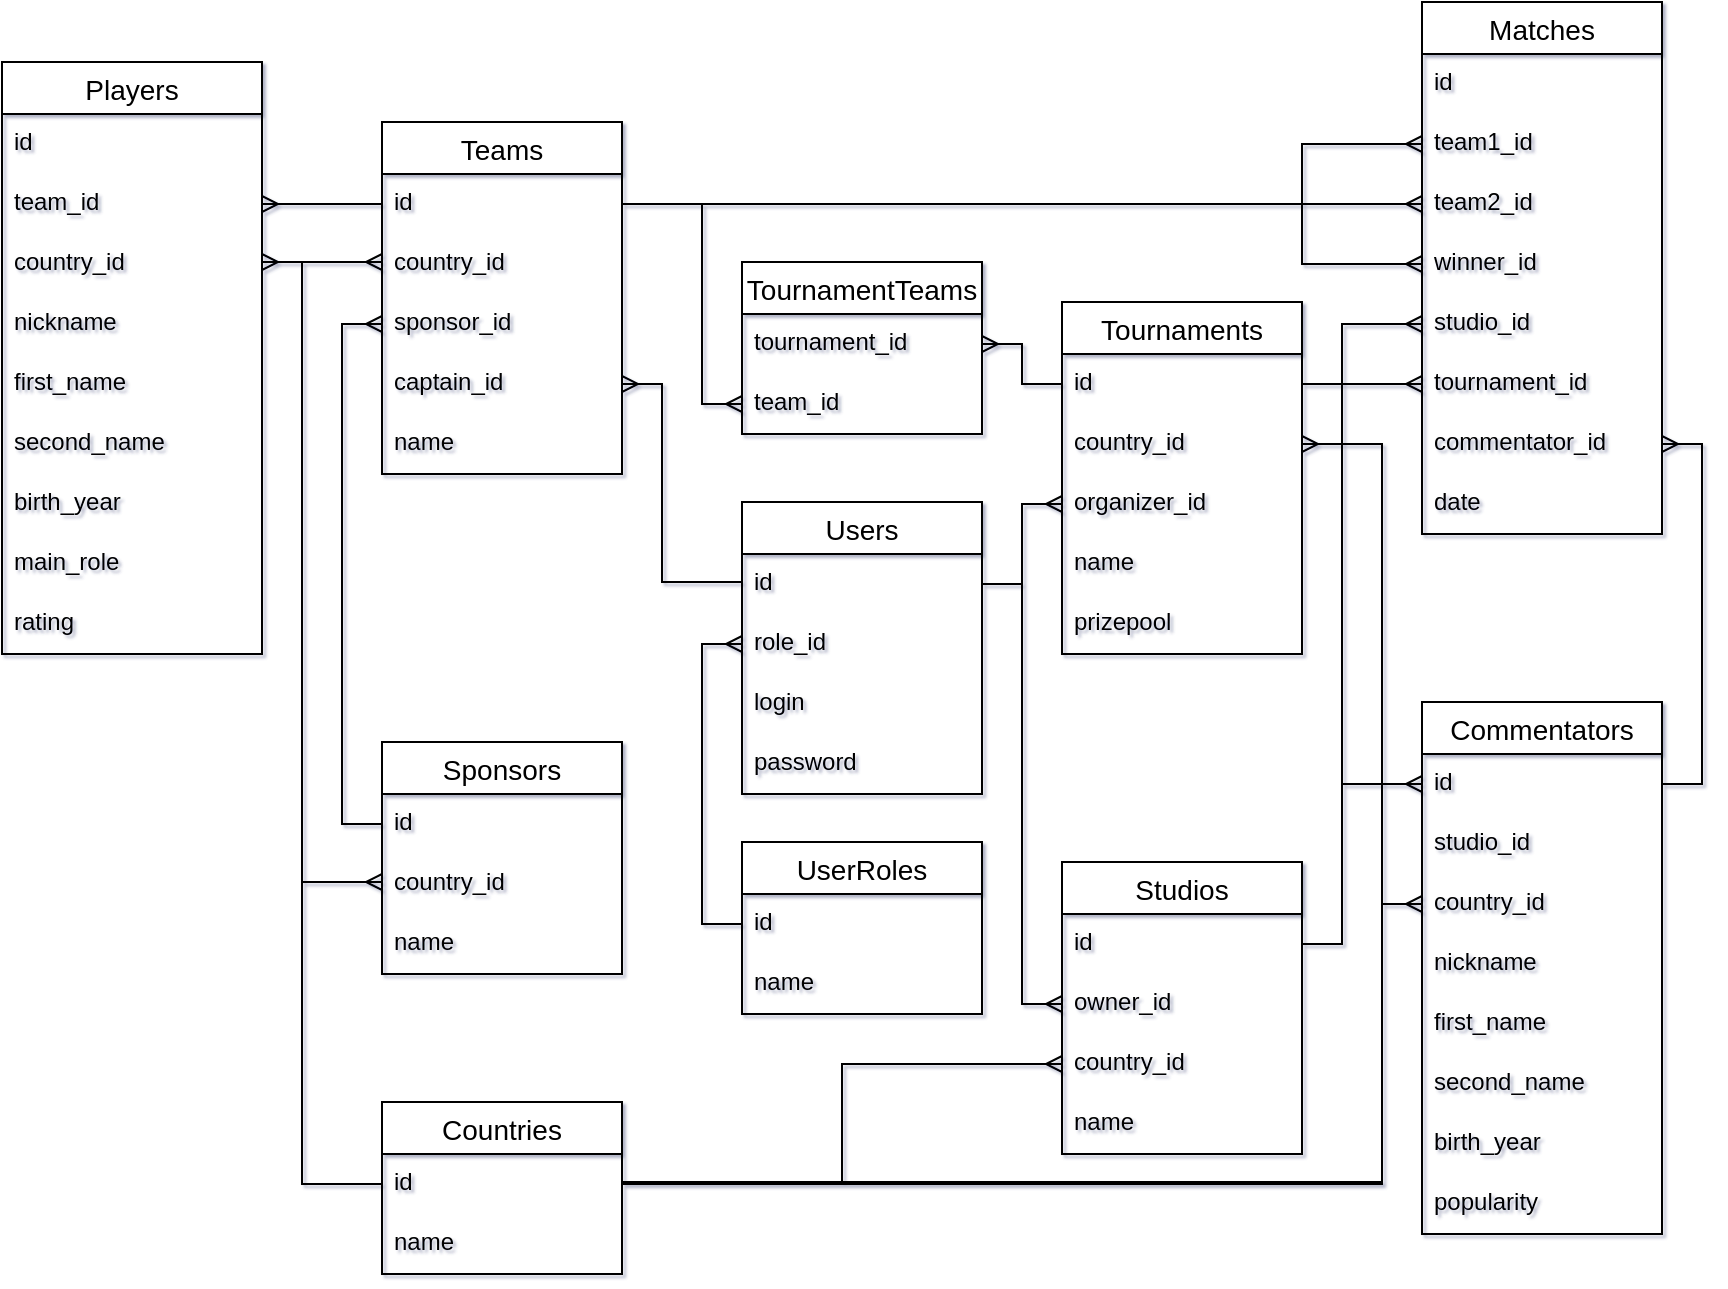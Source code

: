 <mxfile version="18.1.2"><diagram id="zjkPYd_vIy5yPjEXHrSp" name="Страница 1"><mxGraphModel dx="1981" dy="752" grid="1" gridSize="10" guides="1" tooltips="1" connect="1" arrows="1" fold="1" page="1" pageScale="1" pageWidth="827" pageHeight="1169" math="0" shadow="1"><root><mxCell id="0"/><mxCell id="1" parent="0"/><mxCell id="rYsXOxJ7zZTHQz7jz_TV-1" value="Players" style="swimlane;fontStyle=0;childLayout=stackLayout;horizontal=1;startSize=26;horizontalStack=0;resizeParent=1;resizeParentMax=0;resizeLast=0;collapsible=1;marginBottom=0;align=center;fontSize=14;" parent="1" vertex="1"><mxGeometry x="-650" y="240" width="130" height="296" as="geometry"/></mxCell><mxCell id="rYsXOxJ7zZTHQz7jz_TV-2" value="id" style="text;strokeColor=none;fillColor=none;spacingLeft=4;spacingRight=4;overflow=hidden;rotatable=0;points=[[0,0.5],[1,0.5]];portConstraint=eastwest;fontSize=12;" parent="rYsXOxJ7zZTHQz7jz_TV-1" vertex="1"><mxGeometry y="26" width="130" height="30" as="geometry"/></mxCell><mxCell id="rYsXOxJ7zZTHQz7jz_TV-3" value="team_id" style="text;strokeColor=none;fillColor=none;spacingLeft=4;spacingRight=4;overflow=hidden;rotatable=0;points=[[0,0.5],[1,0.5]];portConstraint=eastwest;fontSize=12;" parent="rYsXOxJ7zZTHQz7jz_TV-1" vertex="1"><mxGeometry y="56" width="130" height="30" as="geometry"/></mxCell><mxCell id="rYsXOxJ7zZTHQz7jz_TV-4" value="country_id" style="text;strokeColor=none;fillColor=none;spacingLeft=4;spacingRight=4;overflow=hidden;rotatable=0;points=[[0,0.5],[1,0.5]];portConstraint=eastwest;fontSize=12;" parent="rYsXOxJ7zZTHQz7jz_TV-1" vertex="1"><mxGeometry y="86" width="130" height="30" as="geometry"/></mxCell><mxCell id="rYsXOxJ7zZTHQz7jz_TV-5" value="nickname" style="text;strokeColor=none;fillColor=none;spacingLeft=4;spacingRight=4;overflow=hidden;rotatable=0;points=[[0,0.5],[1,0.5]];portConstraint=eastwest;fontSize=12;" parent="rYsXOxJ7zZTHQz7jz_TV-1" vertex="1"><mxGeometry y="116" width="130" height="30" as="geometry"/></mxCell><mxCell id="rYsXOxJ7zZTHQz7jz_TV-6" value="first_name" style="text;strokeColor=none;fillColor=none;spacingLeft=4;spacingRight=4;overflow=hidden;rotatable=0;points=[[0,0.5],[1,0.5]];portConstraint=eastwest;fontSize=12;" parent="rYsXOxJ7zZTHQz7jz_TV-1" vertex="1"><mxGeometry y="146" width="130" height="30" as="geometry"/></mxCell><mxCell id="rYsXOxJ7zZTHQz7jz_TV-7" value="second_name" style="text;strokeColor=none;fillColor=none;spacingLeft=4;spacingRight=4;overflow=hidden;rotatable=0;points=[[0,0.5],[1,0.5]];portConstraint=eastwest;fontSize=12;" parent="rYsXOxJ7zZTHQz7jz_TV-1" vertex="1"><mxGeometry y="176" width="130" height="30" as="geometry"/></mxCell><mxCell id="rYsXOxJ7zZTHQz7jz_TV-8" value="birth_year" style="text;strokeColor=none;fillColor=none;spacingLeft=4;spacingRight=4;overflow=hidden;rotatable=0;points=[[0,0.5],[1,0.5]];portConstraint=eastwest;fontSize=12;" parent="rYsXOxJ7zZTHQz7jz_TV-1" vertex="1"><mxGeometry y="206" width="130" height="30" as="geometry"/></mxCell><mxCell id="rYsXOxJ7zZTHQz7jz_TV-12" value="main_role" style="text;strokeColor=none;fillColor=none;spacingLeft=4;spacingRight=4;overflow=hidden;rotatable=0;points=[[0,0.5],[1,0.5]];portConstraint=eastwest;fontSize=12;" parent="rYsXOxJ7zZTHQz7jz_TV-1" vertex="1"><mxGeometry y="236" width="130" height="30" as="geometry"/></mxCell><mxCell id="rYsXOxJ7zZTHQz7jz_TV-13" value="rating" style="text;strokeColor=none;fillColor=none;spacingLeft=4;spacingRight=4;overflow=hidden;rotatable=0;points=[[0,0.5],[1,0.5]];portConstraint=eastwest;fontSize=12;" parent="rYsXOxJ7zZTHQz7jz_TV-1" vertex="1"><mxGeometry y="266" width="130" height="30" as="geometry"/></mxCell><mxCell id="rYsXOxJ7zZTHQz7jz_TV-14" value="Teams" style="swimlane;fontStyle=0;childLayout=stackLayout;horizontal=1;startSize=26;horizontalStack=0;resizeParent=1;resizeParentMax=0;resizeLast=0;collapsible=1;marginBottom=0;align=center;fontSize=14;" parent="1" vertex="1"><mxGeometry x="-460" y="270" width="120" height="176" as="geometry"/></mxCell><mxCell id="rYsXOxJ7zZTHQz7jz_TV-15" value="id" style="text;strokeColor=none;fillColor=none;spacingLeft=4;spacingRight=4;overflow=hidden;rotatable=0;points=[[0,0.5],[1,0.5]];portConstraint=eastwest;fontSize=12;" parent="rYsXOxJ7zZTHQz7jz_TV-14" vertex="1"><mxGeometry y="26" width="120" height="30" as="geometry"/></mxCell><mxCell id="rYsXOxJ7zZTHQz7jz_TV-16" value="country_id" style="text;strokeColor=none;fillColor=none;spacingLeft=4;spacingRight=4;overflow=hidden;rotatable=0;points=[[0,0.5],[1,0.5]];portConstraint=eastwest;fontSize=12;" parent="rYsXOxJ7zZTHQz7jz_TV-14" vertex="1"><mxGeometry y="56" width="120" height="30" as="geometry"/></mxCell><mxCell id="rYsXOxJ7zZTHQz7jz_TV-17" value="sponsor_id" style="text;strokeColor=none;fillColor=none;spacingLeft=4;spacingRight=4;overflow=hidden;rotatable=0;points=[[0,0.5],[1,0.5]];portConstraint=eastwest;fontSize=12;" parent="rYsXOxJ7zZTHQz7jz_TV-14" vertex="1"><mxGeometry y="86" width="120" height="30" as="geometry"/></mxCell><mxCell id="stjNwjxxH4SJkFHcWxsC-80" value="captain_id" style="text;strokeColor=none;fillColor=none;spacingLeft=4;spacingRight=4;overflow=hidden;rotatable=0;points=[[0,0.5],[1,0.5]];portConstraint=eastwest;fontSize=12;" parent="rYsXOxJ7zZTHQz7jz_TV-14" vertex="1"><mxGeometry y="116" width="120" height="30" as="geometry"/></mxCell><mxCell id="rYsXOxJ7zZTHQz7jz_TV-18" value="name" style="text;strokeColor=none;fillColor=none;spacingLeft=4;spacingRight=4;overflow=hidden;rotatable=0;points=[[0,0.5],[1,0.5]];portConstraint=eastwest;fontSize=12;" parent="rYsXOxJ7zZTHQz7jz_TV-14" vertex="1"><mxGeometry y="146" width="120" height="30" as="geometry"/></mxCell><mxCell id="rYsXOxJ7zZTHQz7jz_TV-25" style="edgeStyle=orthogonalEdgeStyle;rounded=0;orthogonalLoop=1;jettySize=auto;html=1;startArrow=none;startFill=0;endArrow=ERmany;endFill=0;exitX=0;exitY=0.5;exitDx=0;exitDy=0;" parent="1" source="rYsXOxJ7zZTHQz7jz_TV-15" target="rYsXOxJ7zZTHQz7jz_TV-3" edge="1"><mxGeometry relative="1" as="geometry"><mxPoint x="-670" y="60" as="sourcePoint"/><mxPoint x="-560" y="320" as="targetPoint"/><Array as="points"><mxPoint x="-520" y="311"/><mxPoint x="-520" y="311"/></Array></mxGeometry></mxCell><mxCell id="rYsXOxJ7zZTHQz7jz_TV-36" value="Sponsors" style="swimlane;fontStyle=0;childLayout=stackLayout;horizontal=1;startSize=26;horizontalStack=0;resizeParent=1;resizeParentMax=0;resizeLast=0;collapsible=1;marginBottom=0;align=center;fontSize=14;" parent="1" vertex="1"><mxGeometry x="-460" y="580" width="120" height="116" as="geometry"/></mxCell><mxCell id="rYsXOxJ7zZTHQz7jz_TV-37" value="id" style="text;strokeColor=none;fillColor=none;spacingLeft=4;spacingRight=4;overflow=hidden;rotatable=0;points=[[0,0.5],[1,0.5]];portConstraint=eastwest;fontSize=12;" parent="rYsXOxJ7zZTHQz7jz_TV-36" vertex="1"><mxGeometry y="26" width="120" height="30" as="geometry"/></mxCell><mxCell id="rYsXOxJ7zZTHQz7jz_TV-38" value="country_id" style="text;strokeColor=none;fillColor=none;spacingLeft=4;spacingRight=4;overflow=hidden;rotatable=0;points=[[0,0.5],[1,0.5]];portConstraint=eastwest;fontSize=12;" parent="rYsXOxJ7zZTHQz7jz_TV-36" vertex="1"><mxGeometry y="56" width="120" height="30" as="geometry"/></mxCell><mxCell id="rYsXOxJ7zZTHQz7jz_TV-46" value="name" style="text;strokeColor=none;fillColor=none;spacingLeft=4;spacingRight=4;overflow=hidden;rotatable=0;points=[[0,0.5],[1,0.5]];portConstraint=eastwest;fontSize=12;" parent="rYsXOxJ7zZTHQz7jz_TV-36" vertex="1"><mxGeometry y="86" width="120" height="30" as="geometry"/></mxCell><mxCell id="rYsXOxJ7zZTHQz7jz_TV-47" style="edgeStyle=orthogonalEdgeStyle;rounded=0;orthogonalLoop=1;jettySize=auto;html=1;startArrow=none;startFill=0;endArrow=ERmany;endFill=0;" parent="1" source="rYsXOxJ7zZTHQz7jz_TV-37" target="rYsXOxJ7zZTHQz7jz_TV-17" edge="1"><mxGeometry relative="1" as="geometry"><mxPoint x="-460" y="520.0" as="sourcePoint"/><mxPoint x="-620" y="520.0" as="targetPoint"/><Array as="points"><mxPoint x="-480" y="621"/><mxPoint x="-480" y="371"/></Array></mxGeometry></mxCell><mxCell id="rYsXOxJ7zZTHQz7jz_TV-48" value="Countries" style="swimlane;fontStyle=0;childLayout=stackLayout;horizontal=1;startSize=26;horizontalStack=0;resizeParent=1;resizeParentMax=0;resizeLast=0;collapsible=1;marginBottom=0;align=center;fontSize=14;" parent="1" vertex="1"><mxGeometry x="-460" y="760" width="120" height="86" as="geometry"/></mxCell><mxCell id="rYsXOxJ7zZTHQz7jz_TV-49" value="id" style="text;strokeColor=none;fillColor=none;spacingLeft=4;spacingRight=4;overflow=hidden;rotatable=0;points=[[0,0.5],[1,0.5]];portConstraint=eastwest;fontSize=12;" parent="rYsXOxJ7zZTHQz7jz_TV-48" vertex="1"><mxGeometry y="26" width="120" height="30" as="geometry"/></mxCell><mxCell id="rYsXOxJ7zZTHQz7jz_TV-51" value="name" style="text;strokeColor=none;fillColor=none;spacingLeft=4;spacingRight=4;overflow=hidden;rotatable=0;points=[[0,0.5],[1,0.5]];portConstraint=eastwest;fontSize=12;" parent="rYsXOxJ7zZTHQz7jz_TV-48" vertex="1"><mxGeometry y="56" width="120" height="30" as="geometry"/></mxCell><mxCell id="rYsXOxJ7zZTHQz7jz_TV-52" style="edgeStyle=orthogonalEdgeStyle;rounded=0;orthogonalLoop=1;jettySize=auto;html=1;startArrow=none;startFill=0;endArrow=ERmany;endFill=0;exitX=0;exitY=0.5;exitDx=0;exitDy=0;" parent="1" source="rYsXOxJ7zZTHQz7jz_TV-49" target="rYsXOxJ7zZTHQz7jz_TV-4" edge="1"><mxGeometry relative="1" as="geometry"><mxPoint x="-687" y="760.0" as="sourcePoint"/><mxPoint x="-847" y="760.0" as="targetPoint"/><Array as="points"><mxPoint x="-500" y="801"/><mxPoint x="-500" y="340"/></Array></mxGeometry></mxCell><mxCell id="rYsXOxJ7zZTHQz7jz_TV-54" style="edgeStyle=orthogonalEdgeStyle;rounded=0;orthogonalLoop=1;jettySize=auto;html=1;startArrow=none;startFill=0;endArrow=ERmany;endFill=0;" parent="1" source="rYsXOxJ7zZTHQz7jz_TV-49" target="rYsXOxJ7zZTHQz7jz_TV-38" edge="1"><mxGeometry relative="1" as="geometry"><mxPoint x="-590" y="850" as="sourcePoint"/><mxPoint x="-620" y="331.0" as="targetPoint"/><Array as="points"><mxPoint x="-500" y="801"/><mxPoint x="-500" y="650"/></Array></mxGeometry></mxCell><mxCell id="rYsXOxJ7zZTHQz7jz_TV-55" style="edgeStyle=orthogonalEdgeStyle;rounded=0;orthogonalLoop=1;jettySize=auto;html=1;startArrow=none;startFill=0;endArrow=ERmany;endFill=0;" parent="1" source="rYsXOxJ7zZTHQz7jz_TV-49" target="rYsXOxJ7zZTHQz7jz_TV-16" edge="1"><mxGeometry relative="1" as="geometry"><mxPoint x="-590" y="850" as="sourcePoint"/><mxPoint x="-610" y="341.0" as="targetPoint"/><Array as="points"><mxPoint x="-500" y="801"/><mxPoint x="-500" y="340"/></Array></mxGeometry></mxCell><mxCell id="rYsXOxJ7zZTHQz7jz_TV-56" value="Studios" style="swimlane;fontStyle=0;childLayout=stackLayout;horizontal=1;startSize=26;horizontalStack=0;resizeParent=1;resizeParentMax=0;resizeLast=0;collapsible=1;marginBottom=0;align=center;fontSize=14;" parent="1" vertex="1"><mxGeometry x="-120" y="640" width="120" height="146" as="geometry"/></mxCell><mxCell id="rYsXOxJ7zZTHQz7jz_TV-57" value="id" style="text;strokeColor=none;fillColor=none;spacingLeft=4;spacingRight=4;overflow=hidden;rotatable=0;points=[[0,0.5],[1,0.5]];portConstraint=eastwest;fontSize=12;" parent="rYsXOxJ7zZTHQz7jz_TV-56" vertex="1"><mxGeometry y="26" width="120" height="30" as="geometry"/></mxCell><mxCell id="stjNwjxxH4SJkFHcWxsC-79" value="owner_id" style="text;strokeColor=none;fillColor=none;spacingLeft=4;spacingRight=4;overflow=hidden;rotatable=0;points=[[0,0.5],[1,0.5]];portConstraint=eastwest;fontSize=12;" parent="rYsXOxJ7zZTHQz7jz_TV-56" vertex="1"><mxGeometry y="56" width="120" height="30" as="geometry"/></mxCell><mxCell id="rYsXOxJ7zZTHQz7jz_TV-58" value="country_id" style="text;strokeColor=none;fillColor=none;spacingLeft=4;spacingRight=4;overflow=hidden;rotatable=0;points=[[0,0.5],[1,0.5]];portConstraint=eastwest;fontSize=12;" parent="rYsXOxJ7zZTHQz7jz_TV-56" vertex="1"><mxGeometry y="86" width="120" height="30" as="geometry"/></mxCell><mxCell id="rYsXOxJ7zZTHQz7jz_TV-60" value="name" style="text;strokeColor=none;fillColor=none;spacingLeft=4;spacingRight=4;overflow=hidden;rotatable=0;points=[[0,0.5],[1,0.5]];portConstraint=eastwest;fontSize=12;" parent="rYsXOxJ7zZTHQz7jz_TV-56" vertex="1"><mxGeometry y="116" width="120" height="30" as="geometry"/></mxCell><mxCell id="rYsXOxJ7zZTHQz7jz_TV-61" style="edgeStyle=orthogonalEdgeStyle;rounded=0;orthogonalLoop=1;jettySize=auto;html=1;startArrow=none;startFill=0;endArrow=ERmany;endFill=0;" parent="1" source="rYsXOxJ7zZTHQz7jz_TV-49" target="rYsXOxJ7zZTHQz7jz_TV-58" edge="1"><mxGeometry relative="1" as="geometry"><mxPoint x="20" y="740" as="sourcePoint"/><mxPoint x="-140" y="740" as="targetPoint"/><Array as="points"><mxPoint x="-230" y="800"/><mxPoint x="-230" y="741"/></Array></mxGeometry></mxCell><mxCell id="rYsXOxJ7zZTHQz7jz_TV-62" value="Commentators" style="swimlane;fontStyle=0;childLayout=stackLayout;horizontal=1;startSize=26;horizontalStack=0;resizeParent=1;resizeParentMax=0;resizeLast=0;collapsible=1;marginBottom=0;align=center;fontSize=14;" parent="1" vertex="1"><mxGeometry x="60" y="560" width="120" height="266" as="geometry"/></mxCell><mxCell id="rYsXOxJ7zZTHQz7jz_TV-63" value="id" style="text;strokeColor=none;fillColor=none;spacingLeft=4;spacingRight=4;overflow=hidden;rotatable=0;points=[[0,0.5],[1,0.5]];portConstraint=eastwest;fontSize=12;" parent="rYsXOxJ7zZTHQz7jz_TV-62" vertex="1"><mxGeometry y="26" width="120" height="30" as="geometry"/></mxCell><mxCell id="rYsXOxJ7zZTHQz7jz_TV-64" value="studio_id" style="text;strokeColor=none;fillColor=none;spacingLeft=4;spacingRight=4;overflow=hidden;rotatable=0;points=[[0,0.5],[1,0.5]];portConstraint=eastwest;fontSize=12;" parent="rYsXOxJ7zZTHQz7jz_TV-62" vertex="1"><mxGeometry y="56" width="120" height="30" as="geometry"/></mxCell><mxCell id="rYsXOxJ7zZTHQz7jz_TV-65" value="country_id" style="text;strokeColor=none;fillColor=none;spacingLeft=4;spacingRight=4;overflow=hidden;rotatable=0;points=[[0,0.5],[1,0.5]];portConstraint=eastwest;fontSize=12;" parent="rYsXOxJ7zZTHQz7jz_TV-62" vertex="1"><mxGeometry y="86" width="120" height="30" as="geometry"/></mxCell><mxCell id="rYsXOxJ7zZTHQz7jz_TV-66" value="nickname" style="text;strokeColor=none;fillColor=none;spacingLeft=4;spacingRight=4;overflow=hidden;rotatable=0;points=[[0,0.5],[1,0.5]];portConstraint=eastwest;fontSize=12;" parent="rYsXOxJ7zZTHQz7jz_TV-62" vertex="1"><mxGeometry y="116" width="120" height="30" as="geometry"/></mxCell><mxCell id="rYsXOxJ7zZTHQz7jz_TV-67" value="first_name" style="text;strokeColor=none;fillColor=none;spacingLeft=4;spacingRight=4;overflow=hidden;rotatable=0;points=[[0,0.5],[1,0.5]];portConstraint=eastwest;fontSize=12;" parent="rYsXOxJ7zZTHQz7jz_TV-62" vertex="1"><mxGeometry y="146" width="120" height="30" as="geometry"/></mxCell><mxCell id="rYsXOxJ7zZTHQz7jz_TV-68" value="second_name" style="text;strokeColor=none;fillColor=none;spacingLeft=4;spacingRight=4;overflow=hidden;rotatable=0;points=[[0,0.5],[1,0.5]];portConstraint=eastwest;fontSize=12;" parent="rYsXOxJ7zZTHQz7jz_TV-62" vertex="1"><mxGeometry y="176" width="120" height="30" as="geometry"/></mxCell><mxCell id="rYsXOxJ7zZTHQz7jz_TV-69" value="birth_year" style="text;strokeColor=none;fillColor=none;spacingLeft=4;spacingRight=4;overflow=hidden;rotatable=0;points=[[0,0.5],[1,0.5]];portConstraint=eastwest;fontSize=12;" parent="rYsXOxJ7zZTHQz7jz_TV-62" vertex="1"><mxGeometry y="206" width="120" height="30" as="geometry"/></mxCell><mxCell id="rYsXOxJ7zZTHQz7jz_TV-70" value="popularity" style="text;strokeColor=none;fillColor=none;spacingLeft=4;spacingRight=4;overflow=hidden;rotatable=0;points=[[0,0.5],[1,0.5]];portConstraint=eastwest;fontSize=12;" parent="rYsXOxJ7zZTHQz7jz_TV-62" vertex="1"><mxGeometry y="236" width="120" height="30" as="geometry"/></mxCell><mxCell id="rYsXOxJ7zZTHQz7jz_TV-77" value="Matches" style="swimlane;fontStyle=0;childLayout=stackLayout;horizontal=1;startSize=26;horizontalStack=0;resizeParent=1;resizeParentMax=0;resizeLast=0;collapsible=1;marginBottom=0;align=center;fontSize=14;" parent="1" vertex="1"><mxGeometry x="60" y="210" width="120" height="266" as="geometry"/></mxCell><mxCell id="sF88wp8VPW95cTu42J4N-1" value="id" style="text;strokeColor=none;fillColor=none;spacingLeft=4;spacingRight=4;overflow=hidden;rotatable=0;points=[[0,0.5],[1,0.5]];portConstraint=eastwest;fontSize=12;" vertex="1" parent="rYsXOxJ7zZTHQz7jz_TV-77"><mxGeometry y="26" width="120" height="30" as="geometry"/></mxCell><mxCell id="rYsXOxJ7zZTHQz7jz_TV-78" value="team1_id" style="text;strokeColor=none;fillColor=none;spacingLeft=4;spacingRight=4;overflow=hidden;rotatable=0;points=[[0,0.5],[1,0.5]];portConstraint=eastwest;fontSize=12;" parent="rYsXOxJ7zZTHQz7jz_TV-77" vertex="1"><mxGeometry y="56" width="120" height="30" as="geometry"/></mxCell><mxCell id="rYsXOxJ7zZTHQz7jz_TV-79" value="team2_id" style="text;strokeColor=none;fillColor=none;spacingLeft=4;spacingRight=4;overflow=hidden;rotatable=0;points=[[0,0.5],[1,0.5]];portConstraint=eastwest;fontSize=12;" parent="rYsXOxJ7zZTHQz7jz_TV-77" vertex="1"><mxGeometry y="86" width="120" height="30" as="geometry"/></mxCell><mxCell id="rYsXOxJ7zZTHQz7jz_TV-80" value="winner_id" style="text;strokeColor=none;fillColor=none;spacingLeft=4;spacingRight=4;overflow=hidden;rotatable=0;points=[[0,0.5],[1,0.5]];portConstraint=eastwest;fontSize=12;" parent="rYsXOxJ7zZTHQz7jz_TV-77" vertex="1"><mxGeometry y="116" width="120" height="30" as="geometry"/></mxCell><mxCell id="rYsXOxJ7zZTHQz7jz_TV-81" value="studio_id" style="text;strokeColor=none;fillColor=none;spacingLeft=4;spacingRight=4;overflow=hidden;rotatable=0;points=[[0,0.5],[1,0.5]];portConstraint=eastwest;fontSize=12;" parent="rYsXOxJ7zZTHQz7jz_TV-77" vertex="1"><mxGeometry y="146" width="120" height="30" as="geometry"/></mxCell><mxCell id="rYsXOxJ7zZTHQz7jz_TV-83" value="tournament_id" style="text;strokeColor=none;fillColor=none;spacingLeft=4;spacingRight=4;overflow=hidden;rotatable=0;points=[[0,0.5],[1,0.5]];portConstraint=eastwest;fontSize=12;" parent="rYsXOxJ7zZTHQz7jz_TV-77" vertex="1"><mxGeometry y="176" width="120" height="30" as="geometry"/></mxCell><mxCell id="rYsXOxJ7zZTHQz7jz_TV-82" value="commentator_id" style="text;strokeColor=none;fillColor=none;spacingLeft=4;spacingRight=4;overflow=hidden;rotatable=0;points=[[0,0.5],[1,0.5]];portConstraint=eastwest;fontSize=12;" parent="rYsXOxJ7zZTHQz7jz_TV-77" vertex="1"><mxGeometry y="206" width="120" height="30" as="geometry"/></mxCell><mxCell id="rYsXOxJ7zZTHQz7jz_TV-84" value="date" style="text;strokeColor=none;fillColor=none;spacingLeft=4;spacingRight=4;overflow=hidden;rotatable=0;points=[[0,0.5],[1,0.5]];portConstraint=eastwest;fontSize=12;" parent="rYsXOxJ7zZTHQz7jz_TV-77" vertex="1"><mxGeometry y="236" width="120" height="30" as="geometry"/></mxCell><mxCell id="rYsXOxJ7zZTHQz7jz_TV-92" value="Tournaments" style="swimlane;fontStyle=0;childLayout=stackLayout;horizontal=1;startSize=26;horizontalStack=0;resizeParent=1;resizeParentMax=0;resizeLast=0;collapsible=1;marginBottom=0;align=center;fontSize=14;" parent="1" vertex="1"><mxGeometry x="-120" y="360" width="120" height="176" as="geometry"/></mxCell><mxCell id="rYsXOxJ7zZTHQz7jz_TV-93" value="id" style="text;strokeColor=none;fillColor=none;spacingLeft=4;spacingRight=4;overflow=hidden;rotatable=0;points=[[0,0.5],[1,0.5]];portConstraint=eastwest;fontSize=12;" parent="rYsXOxJ7zZTHQz7jz_TV-92" vertex="1"><mxGeometry y="26" width="120" height="30" as="geometry"/></mxCell><mxCell id="rYsXOxJ7zZTHQz7jz_TV-94" value="country_id" style="text;strokeColor=none;fillColor=none;spacingLeft=4;spacingRight=4;overflow=hidden;rotatable=0;points=[[0,0.5],[1,0.5]];portConstraint=eastwest;fontSize=12;" parent="rYsXOxJ7zZTHQz7jz_TV-92" vertex="1"><mxGeometry y="56" width="120" height="30" as="geometry"/></mxCell><mxCell id="stjNwjxxH4SJkFHcWxsC-69" value="organizer_id" style="text;strokeColor=none;fillColor=none;spacingLeft=4;spacingRight=4;overflow=hidden;rotatable=0;points=[[0,0.5],[1,0.5]];portConstraint=eastwest;fontSize=12;" parent="rYsXOxJ7zZTHQz7jz_TV-92" vertex="1"><mxGeometry y="86" width="120" height="30" as="geometry"/></mxCell><mxCell id="rYsXOxJ7zZTHQz7jz_TV-95" value="name" style="text;strokeColor=none;fillColor=none;spacingLeft=4;spacingRight=4;overflow=hidden;rotatable=0;points=[[0,0.5],[1,0.5]];portConstraint=eastwest;fontSize=12;" parent="rYsXOxJ7zZTHQz7jz_TV-92" vertex="1"><mxGeometry y="116" width="120" height="30" as="geometry"/></mxCell><mxCell id="rYsXOxJ7zZTHQz7jz_TV-96" value="prizepool" style="text;strokeColor=none;fillColor=none;spacingLeft=4;spacingRight=4;overflow=hidden;rotatable=0;points=[[0,0.5],[1,0.5]];portConstraint=eastwest;fontSize=12;" parent="rYsXOxJ7zZTHQz7jz_TV-92" vertex="1"><mxGeometry y="146" width="120" height="30" as="geometry"/></mxCell><mxCell id="rYsXOxJ7zZTHQz7jz_TV-108" style="edgeStyle=orthogonalEdgeStyle;rounded=0;orthogonalLoop=1;jettySize=auto;html=1;startArrow=none;startFill=0;endArrow=ERmany;endFill=0;" parent="1" source="rYsXOxJ7zZTHQz7jz_TV-15" target="rYsXOxJ7zZTHQz7jz_TV-79" edge="1"><mxGeometry relative="1" as="geometry"><mxPoint x="-310" y="321" as="sourcePoint"/><mxPoint x="-430" y="321" as="targetPoint"/><Array as="points"/></mxGeometry></mxCell><mxCell id="rYsXOxJ7zZTHQz7jz_TV-109" style="edgeStyle=orthogonalEdgeStyle;rounded=0;orthogonalLoop=1;jettySize=auto;html=1;startArrow=none;startFill=0;endArrow=ERmany;endFill=0;" parent="1" source="rYsXOxJ7zZTHQz7jz_TV-15" target="rYsXOxJ7zZTHQz7jz_TV-78" edge="1"><mxGeometry relative="1" as="geometry"><mxPoint x="-190" y="321" as="sourcePoint"/><mxPoint x="-30" y="321" as="targetPoint"/><Array as="points"><mxPoint y="311"/><mxPoint y="281"/></Array></mxGeometry></mxCell><mxCell id="rYsXOxJ7zZTHQz7jz_TV-110" style="edgeStyle=orthogonalEdgeStyle;rounded=0;orthogonalLoop=1;jettySize=auto;html=1;startArrow=none;startFill=0;endArrow=ERmany;endFill=0;" parent="1" source="rYsXOxJ7zZTHQz7jz_TV-15" target="rYsXOxJ7zZTHQz7jz_TV-80" edge="1"><mxGeometry relative="1" as="geometry"><mxPoint x="-180" y="331" as="sourcePoint"/><mxPoint x="-20" y="331" as="targetPoint"/><Array as="points"><mxPoint y="311"/><mxPoint y="341"/></Array></mxGeometry></mxCell><mxCell id="stjNwjxxH4SJkFHcWxsC-64" value="TournamentTeams" style="swimlane;fontStyle=0;childLayout=stackLayout;horizontal=1;startSize=26;horizontalStack=0;resizeParent=1;resizeParentMax=0;resizeLast=0;collapsible=1;marginBottom=0;align=center;fontSize=14;" parent="1" vertex="1"><mxGeometry x="-280" y="340" width="120" height="86" as="geometry"/></mxCell><mxCell id="stjNwjxxH4SJkFHcWxsC-65" value="tournament_id" style="text;strokeColor=none;fillColor=none;spacingLeft=4;spacingRight=4;overflow=hidden;rotatable=0;points=[[0,0.5],[1,0.5]];portConstraint=eastwest;fontSize=12;" parent="stjNwjxxH4SJkFHcWxsC-64" vertex="1"><mxGeometry y="26" width="120" height="30" as="geometry"/></mxCell><mxCell id="stjNwjxxH4SJkFHcWxsC-66" value="team_id" style="text;strokeColor=none;fillColor=none;spacingLeft=4;spacingRight=4;overflow=hidden;rotatable=0;points=[[0,0.5],[1,0.5]];portConstraint=eastwest;fontSize=12;" parent="stjNwjxxH4SJkFHcWxsC-64" vertex="1"><mxGeometry y="56" width="120" height="30" as="geometry"/></mxCell><mxCell id="stjNwjxxH4SJkFHcWxsC-70" value="Users" style="swimlane;fontStyle=0;childLayout=stackLayout;horizontal=1;startSize=26;horizontalStack=0;resizeParent=1;resizeParentMax=0;resizeLast=0;collapsible=1;marginBottom=0;align=center;fontSize=14;" parent="1" vertex="1"><mxGeometry x="-280" y="460" width="120" height="146" as="geometry"/></mxCell><mxCell id="stjNwjxxH4SJkFHcWxsC-71" value="id" style="text;strokeColor=none;fillColor=none;spacingLeft=4;spacingRight=4;overflow=hidden;rotatable=0;points=[[0,0.5],[1,0.5]];portConstraint=eastwest;fontSize=12;" parent="stjNwjxxH4SJkFHcWxsC-70" vertex="1"><mxGeometry y="26" width="120" height="30" as="geometry"/></mxCell><mxCell id="stjNwjxxH4SJkFHcWxsC-78" value="role_id" style="text;strokeColor=none;fillColor=none;spacingLeft=4;spacingRight=4;overflow=hidden;rotatable=0;points=[[0,0.5],[1,0.5]];portConstraint=eastwest;fontSize=12;" parent="stjNwjxxH4SJkFHcWxsC-70" vertex="1"><mxGeometry y="56" width="120" height="30" as="geometry"/></mxCell><mxCell id="stjNwjxxH4SJkFHcWxsC-72" value="login" style="text;strokeColor=none;fillColor=none;spacingLeft=4;spacingRight=4;overflow=hidden;rotatable=0;points=[[0,0.5],[1,0.5]];portConstraint=eastwest;fontSize=12;" parent="stjNwjxxH4SJkFHcWxsC-70" vertex="1"><mxGeometry y="86" width="120" height="30" as="geometry"/></mxCell><mxCell id="stjNwjxxH4SJkFHcWxsC-73" value="password" style="text;strokeColor=none;fillColor=none;spacingLeft=4;spacingRight=4;overflow=hidden;rotatable=0;points=[[0,0.5],[1,0.5]];portConstraint=eastwest;fontSize=12;" parent="stjNwjxxH4SJkFHcWxsC-70" vertex="1"><mxGeometry y="116" width="120" height="30" as="geometry"/></mxCell><mxCell id="stjNwjxxH4SJkFHcWxsC-86" style="edgeStyle=orthogonalEdgeStyle;rounded=0;orthogonalLoop=1;jettySize=auto;html=1;endArrow=ERmany;startArrow=none;startFill=0;endFill=0;" parent="1" source="stjNwjxxH4SJkFHcWxsC-71" target="stjNwjxxH4SJkFHcWxsC-80" edge="1"><mxGeometry relative="1" as="geometry"><Array as="points"><mxPoint x="-320" y="500"/><mxPoint x="-320" y="401"/></Array></mxGeometry></mxCell><mxCell id="stjNwjxxH4SJkFHcWxsC-90" style="edgeStyle=orthogonalEdgeStyle;rounded=0;orthogonalLoop=1;jettySize=auto;html=1;endArrow=ERmany;startArrow=none;startFill=0;endFill=0;" parent="1" source="stjNwjxxH4SJkFHcWxsC-71" target="stjNwjxxH4SJkFHcWxsC-69" edge="1"><mxGeometry relative="1" as="geometry"/></mxCell><mxCell id="stjNwjxxH4SJkFHcWxsC-91" style="edgeStyle=orthogonalEdgeStyle;rounded=0;orthogonalLoop=1;jettySize=auto;html=1;endArrow=ERmany;startArrow=none;startFill=0;endFill=0;" parent="1" source="stjNwjxxH4SJkFHcWxsC-71" target="stjNwjxxH4SJkFHcWxsC-79" edge="1"><mxGeometry relative="1" as="geometry"/></mxCell><mxCell id="stjNwjxxH4SJkFHcWxsC-93" style="edgeStyle=orthogonalEdgeStyle;rounded=0;orthogonalLoop=1;jettySize=auto;html=1;endArrow=ERmany;startArrow=none;startFill=0;endFill=0;" parent="1" source="rYsXOxJ7zZTHQz7jz_TV-49" target="rYsXOxJ7zZTHQz7jz_TV-65" edge="1"><mxGeometry relative="1" as="geometry"><Array as="points"><mxPoint x="40" y="800"/><mxPoint x="40" y="661"/></Array></mxGeometry></mxCell><mxCell id="stjNwjxxH4SJkFHcWxsC-108" style="edgeStyle=orthogonalEdgeStyle;rounded=0;orthogonalLoop=1;jettySize=auto;html=1;endArrow=ERmany;startArrow=none;startFill=0;endFill=0;" parent="1" source="rYsXOxJ7zZTHQz7jz_TV-15" target="stjNwjxxH4SJkFHcWxsC-66" edge="1"><mxGeometry relative="1" as="geometry"><Array as="points"><mxPoint x="-300" y="311"/><mxPoint x="-300" y="411"/></Array></mxGeometry></mxCell><mxCell id="stjNwjxxH4SJkFHcWxsC-109" style="edgeStyle=orthogonalEdgeStyle;rounded=0;orthogonalLoop=1;jettySize=auto;html=1;endArrow=ERmany;startArrow=none;startFill=0;endFill=0;" parent="1" source="rYsXOxJ7zZTHQz7jz_TV-93" target="stjNwjxxH4SJkFHcWxsC-65" edge="1"><mxGeometry relative="1" as="geometry"/></mxCell><mxCell id="stjNwjxxH4SJkFHcWxsC-110" style="edgeStyle=orthogonalEdgeStyle;rounded=0;orthogonalLoop=1;jettySize=auto;html=1;endArrow=ERmany;startArrow=none;startFill=0;endFill=0;" parent="1" source="rYsXOxJ7zZTHQz7jz_TV-57" target="rYsXOxJ7zZTHQz7jz_TV-81" edge="1"><mxGeometry relative="1" as="geometry"><Array as="points"><mxPoint x="20" y="681"/><mxPoint x="20" y="371"/></Array></mxGeometry></mxCell><mxCell id="stjNwjxxH4SJkFHcWxsC-111" style="edgeStyle=orthogonalEdgeStyle;rounded=0;orthogonalLoop=1;jettySize=auto;html=1;endArrow=ERmany;startArrow=none;startFill=0;endFill=0;" parent="1" source="rYsXOxJ7zZTHQz7jz_TV-93" target="rYsXOxJ7zZTHQz7jz_TV-83" edge="1"><mxGeometry relative="1" as="geometry"/></mxCell><mxCell id="stjNwjxxH4SJkFHcWxsC-112" style="edgeStyle=orthogonalEdgeStyle;rounded=0;orthogonalLoop=1;jettySize=auto;html=1;endArrow=ERmany;startArrow=none;startFill=0;endFill=0;" parent="1" source="rYsXOxJ7zZTHQz7jz_TV-63" target="rYsXOxJ7zZTHQz7jz_TV-82" edge="1"><mxGeometry relative="1" as="geometry"><Array as="points"><mxPoint x="200" y="601"/><mxPoint x="200" y="431"/></Array></mxGeometry></mxCell><mxCell id="stjNwjxxH4SJkFHcWxsC-100" value="UserRoles" style="swimlane;fontStyle=0;childLayout=stackLayout;horizontal=1;startSize=26;horizontalStack=0;resizeParent=1;resizeParentMax=0;resizeLast=0;collapsible=1;marginBottom=0;align=center;fontSize=14;" parent="1" vertex="1"><mxGeometry x="-280" y="630" width="120" height="86" as="geometry"/></mxCell><mxCell id="stjNwjxxH4SJkFHcWxsC-101" value="id" style="text;strokeColor=none;fillColor=none;spacingLeft=4;spacingRight=4;overflow=hidden;rotatable=0;points=[[0,0.5],[1,0.5]];portConstraint=eastwest;fontSize=12;" parent="stjNwjxxH4SJkFHcWxsC-100" vertex="1"><mxGeometry y="26" width="120" height="30" as="geometry"/></mxCell><mxCell id="stjNwjxxH4SJkFHcWxsC-102" value="name" style="text;strokeColor=none;fillColor=none;spacingLeft=4;spacingRight=4;overflow=hidden;rotatable=0;points=[[0,0.5],[1,0.5]];portConstraint=eastwest;fontSize=12;" parent="stjNwjxxH4SJkFHcWxsC-100" vertex="1"><mxGeometry y="56" width="120" height="30" as="geometry"/></mxCell><mxCell id="stjNwjxxH4SJkFHcWxsC-113" style="edgeStyle=orthogonalEdgeStyle;rounded=0;orthogonalLoop=1;jettySize=auto;html=1;endArrow=ERmany;startArrow=none;startFill=0;endFill=0;" parent="1" source="rYsXOxJ7zZTHQz7jz_TV-49" target="rYsXOxJ7zZTHQz7jz_TV-94" edge="1"><mxGeometry relative="1" as="geometry"><Array as="points"><mxPoint x="40" y="801"/><mxPoint x="40" y="431"/></Array></mxGeometry></mxCell><mxCell id="stjNwjxxH4SJkFHcWxsC-114" style="edgeStyle=orthogonalEdgeStyle;rounded=0;orthogonalLoop=1;jettySize=auto;html=1;endArrow=ERmany;startArrow=none;startFill=0;endFill=0;" parent="1" source="stjNwjxxH4SJkFHcWxsC-101" target="stjNwjxxH4SJkFHcWxsC-78" edge="1"><mxGeometry relative="1" as="geometry"><Array as="points"><mxPoint x="-300" y="671"/><mxPoint x="-300" y="531"/></Array></mxGeometry></mxCell><mxCell id="stjNwjxxH4SJkFHcWxsC-115" style="edgeStyle=orthogonalEdgeStyle;rounded=0;orthogonalLoop=1;jettySize=auto;html=1;endArrow=ERmany;startArrow=none;startFill=0;endFill=0;" parent="1" source="rYsXOxJ7zZTHQz7jz_TV-57" target="rYsXOxJ7zZTHQz7jz_TV-63" edge="1"><mxGeometry relative="1" as="geometry"><Array as="points"><mxPoint x="20" y="681"/><mxPoint x="20" y="601"/></Array></mxGeometry></mxCell></root></mxGraphModel></diagram></mxfile>